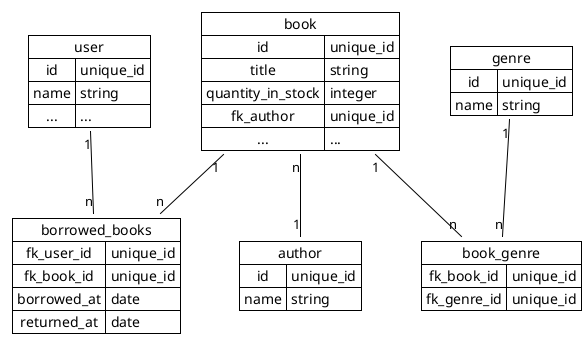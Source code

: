 @startuml database-schema

' https://github.com/plantuml/plantuml/blob/master
!theme plain

map user {
    id => unique_id
    name => string
    ... => ...
}

map book {
    id => unique_id
    title => string
    quantity_in_stock => integer
    fk_author => unique_id
    ... => ...
}

map genre {
    id => unique_id
    name => string
}

map book_genre {
    fk_book_id => unique_id
    fk_genre_id => unique_id
}

map borrowed_books {
    fk_user_id => unique_id
    fk_book_id => unique_id
    borrowed_at => date
    returned_at => date
}

map author {
    id => unique_id
    name => string
}

user "1" -- "n" borrowed_books
book "1" -- "n" borrowed_books
book "1" -- "n" book_genre
genre "1" -- "n" book_genre
book "n" -- "1" author

@enduml

